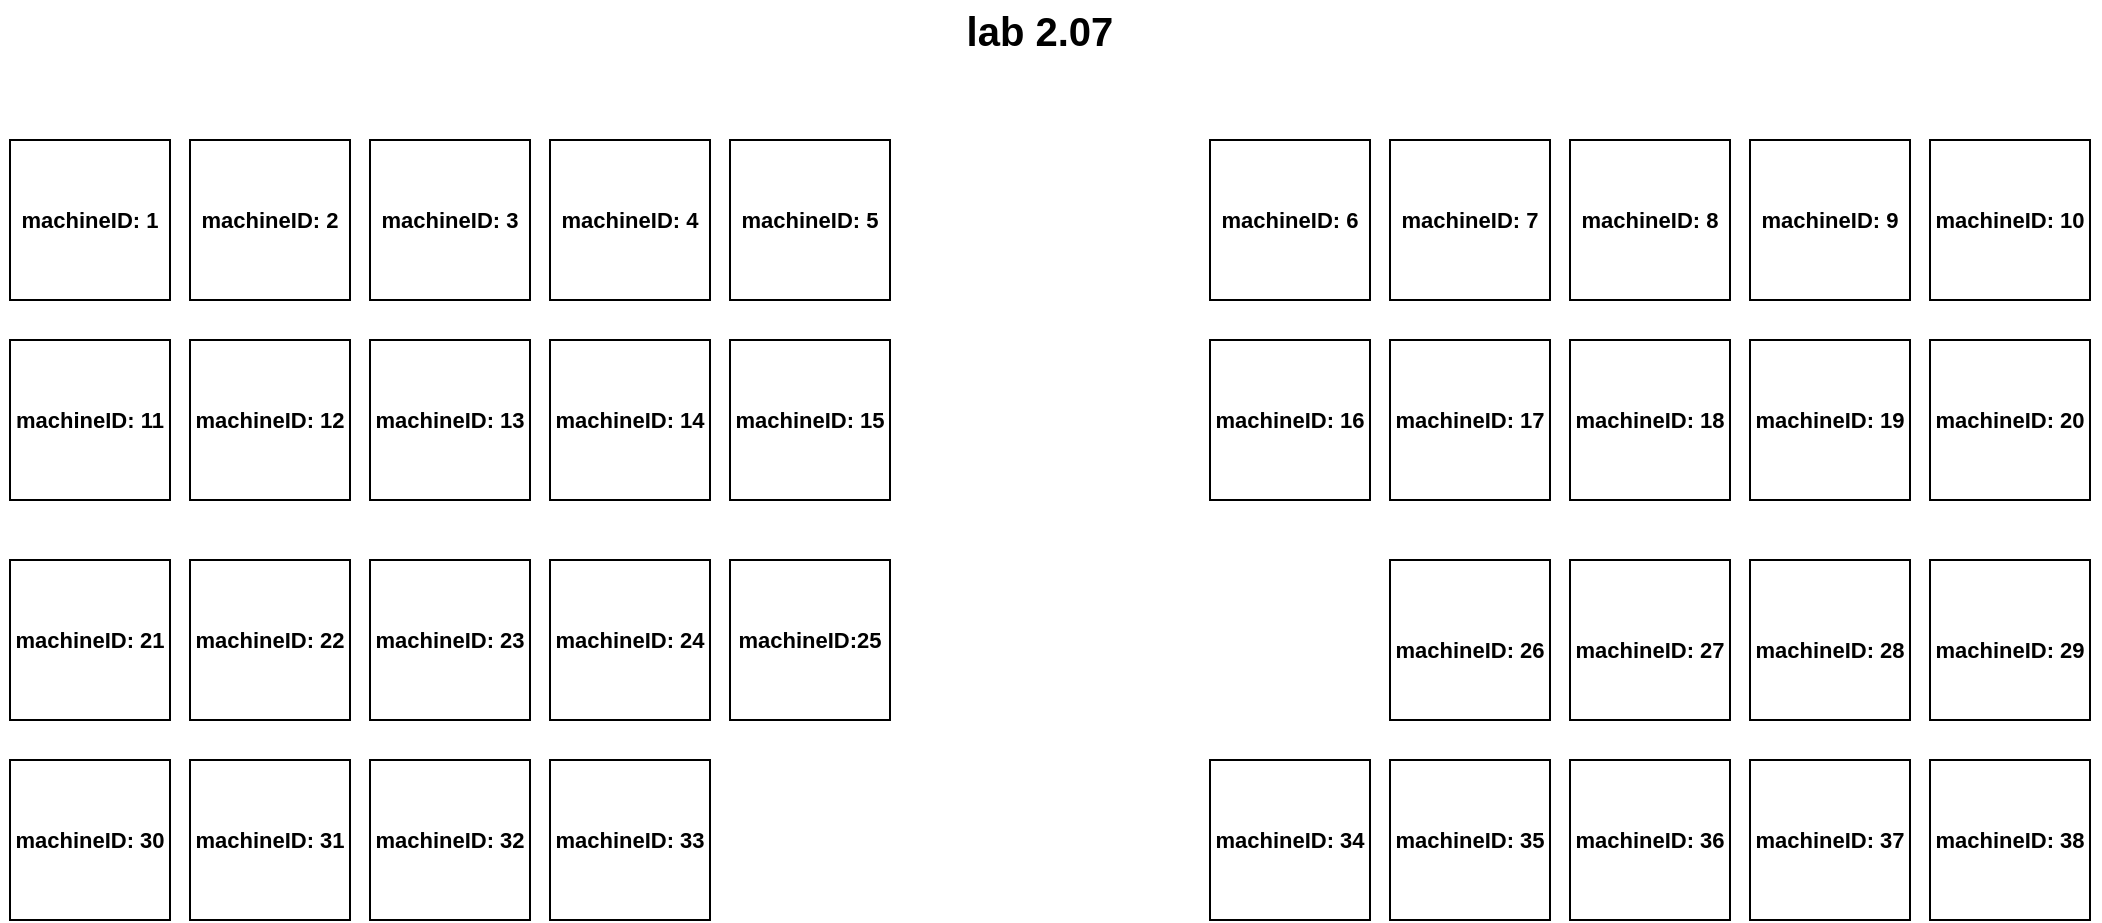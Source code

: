 <mxfile version="21.6.1" type="device">
  <diagram name="Page-1" id="SmAYBRDLDzadaf_2Uyne">
    <mxGraphModel dx="980" dy="879" grid="1" gridSize="10" guides="1" tooltips="1" connect="1" arrows="1" fold="1" page="1" pageScale="1" pageWidth="827" pageHeight="1169" math="0" shadow="0">
      <root>
        <mxCell id="0" />
        <mxCell id="1" parent="0" />
        <mxCell id="UejgnnsNLow59tDpbDtE-1" value="" style="whiteSpace=wrap;html=1;aspect=fixed;" parent="1" vertex="1">
          <mxGeometry x="50" y="110" width="80" height="80" as="geometry" />
        </mxCell>
        <mxCell id="UejgnnsNLow59tDpbDtE-2" value="" style="whiteSpace=wrap;html=1;aspect=fixed;" parent="1" vertex="1">
          <mxGeometry x="140" y="110" width="80" height="80" as="geometry" />
        </mxCell>
        <mxCell id="UejgnnsNLow59tDpbDtE-3" value="" style="whiteSpace=wrap;html=1;aspect=fixed;" parent="1" vertex="1">
          <mxGeometry x="230" y="110" width="80" height="80" as="geometry" />
        </mxCell>
        <mxCell id="UejgnnsNLow59tDpbDtE-4" value="" style="whiteSpace=wrap;html=1;aspect=fixed;" parent="1" vertex="1">
          <mxGeometry x="320" y="110" width="80" height="80" as="geometry" />
        </mxCell>
        <mxCell id="UejgnnsNLow59tDpbDtE-5" value="" style="whiteSpace=wrap;html=1;aspect=fixed;" parent="1" vertex="1">
          <mxGeometry x="410" y="110" width="80" height="80" as="geometry" />
        </mxCell>
        <mxCell id="UejgnnsNLow59tDpbDtE-6" value="" style="whiteSpace=wrap;html=1;aspect=fixed;" parent="1" vertex="1">
          <mxGeometry x="50" y="210" width="80" height="80" as="geometry" />
        </mxCell>
        <mxCell id="UejgnnsNLow59tDpbDtE-7" value="" style="whiteSpace=wrap;html=1;aspect=fixed;" parent="1" vertex="1">
          <mxGeometry x="140" y="210" width="80" height="80" as="geometry" />
        </mxCell>
        <mxCell id="UejgnnsNLow59tDpbDtE-8" value="" style="whiteSpace=wrap;html=1;aspect=fixed;" parent="1" vertex="1">
          <mxGeometry x="230" y="210" width="80" height="80" as="geometry" />
        </mxCell>
        <mxCell id="UejgnnsNLow59tDpbDtE-9" value="" style="whiteSpace=wrap;html=1;aspect=fixed;" parent="1" vertex="1">
          <mxGeometry x="320" y="210" width="80" height="80" as="geometry" />
        </mxCell>
        <mxCell id="UejgnnsNLow59tDpbDtE-10" value="" style="whiteSpace=wrap;html=1;aspect=fixed;" parent="1" vertex="1">
          <mxGeometry x="410" y="210" width="80" height="80" as="geometry" />
        </mxCell>
        <mxCell id="UejgnnsNLow59tDpbDtE-11" value="" style="whiteSpace=wrap;html=1;aspect=fixed;" parent="1" vertex="1">
          <mxGeometry x="50" y="320" width="80" height="80" as="geometry" />
        </mxCell>
        <mxCell id="UejgnnsNLow59tDpbDtE-12" value="" style="whiteSpace=wrap;html=1;aspect=fixed;" parent="1" vertex="1">
          <mxGeometry x="140" y="320" width="80" height="80" as="geometry" />
        </mxCell>
        <mxCell id="UejgnnsNLow59tDpbDtE-13" value="" style="whiteSpace=wrap;html=1;aspect=fixed;" parent="1" vertex="1">
          <mxGeometry x="230" y="320" width="80" height="80" as="geometry" />
        </mxCell>
        <mxCell id="UejgnnsNLow59tDpbDtE-14" value="" style="whiteSpace=wrap;html=1;aspect=fixed;" parent="1" vertex="1">
          <mxGeometry x="320" y="320" width="80" height="80" as="geometry" />
        </mxCell>
        <mxCell id="UejgnnsNLow59tDpbDtE-15" value="" style="whiteSpace=wrap;html=1;aspect=fixed;" parent="1" vertex="1">
          <mxGeometry x="410" y="320" width="80" height="80" as="geometry" />
        </mxCell>
        <mxCell id="UejgnnsNLow59tDpbDtE-16" value="" style="whiteSpace=wrap;html=1;aspect=fixed;" parent="1" vertex="1">
          <mxGeometry x="50" y="420" width="80" height="80" as="geometry" />
        </mxCell>
        <mxCell id="UejgnnsNLow59tDpbDtE-17" value="" style="whiteSpace=wrap;html=1;aspect=fixed;" parent="1" vertex="1">
          <mxGeometry x="140" y="420" width="80" height="80" as="geometry" />
        </mxCell>
        <mxCell id="UejgnnsNLow59tDpbDtE-18" value="" style="whiteSpace=wrap;html=1;aspect=fixed;" parent="1" vertex="1">
          <mxGeometry x="230" y="420" width="80" height="80" as="geometry" />
        </mxCell>
        <mxCell id="UejgnnsNLow59tDpbDtE-19" value="" style="whiteSpace=wrap;html=1;aspect=fixed;" parent="1" vertex="1">
          <mxGeometry x="320" y="420" width="80" height="80" as="geometry" />
        </mxCell>
        <mxCell id="UejgnnsNLow59tDpbDtE-20" value="" style="whiteSpace=wrap;html=1;aspect=fixed;" parent="1" vertex="1">
          <mxGeometry x="650" y="110" width="80" height="80" as="geometry" />
        </mxCell>
        <mxCell id="UejgnnsNLow59tDpbDtE-21" value="" style="whiteSpace=wrap;html=1;aspect=fixed;" parent="1" vertex="1">
          <mxGeometry x="740" y="110" width="80" height="80" as="geometry" />
        </mxCell>
        <mxCell id="UejgnnsNLow59tDpbDtE-22" value="" style="whiteSpace=wrap;html=1;aspect=fixed;" parent="1" vertex="1">
          <mxGeometry x="830" y="110" width="80" height="80" as="geometry" />
        </mxCell>
        <mxCell id="UejgnnsNLow59tDpbDtE-23" value="" style="whiteSpace=wrap;html=1;aspect=fixed;" parent="1" vertex="1">
          <mxGeometry x="920" y="110" width="80" height="80" as="geometry" />
        </mxCell>
        <mxCell id="UejgnnsNLow59tDpbDtE-24" value="" style="whiteSpace=wrap;html=1;aspect=fixed;" parent="1" vertex="1">
          <mxGeometry x="1010" y="110" width="80" height="80" as="geometry" />
        </mxCell>
        <mxCell id="UejgnnsNLow59tDpbDtE-25" value="" style="whiteSpace=wrap;html=1;aspect=fixed;" parent="1" vertex="1">
          <mxGeometry x="650" y="210" width="80" height="80" as="geometry" />
        </mxCell>
        <mxCell id="UejgnnsNLow59tDpbDtE-26" value="" style="whiteSpace=wrap;html=1;aspect=fixed;" parent="1" vertex="1">
          <mxGeometry x="740" y="210" width="80" height="80" as="geometry" />
        </mxCell>
        <mxCell id="UejgnnsNLow59tDpbDtE-27" value="" style="whiteSpace=wrap;html=1;aspect=fixed;" parent="1" vertex="1">
          <mxGeometry x="830" y="210" width="80" height="80" as="geometry" />
        </mxCell>
        <mxCell id="UejgnnsNLow59tDpbDtE-28" value="" style="whiteSpace=wrap;html=1;aspect=fixed;" parent="1" vertex="1">
          <mxGeometry x="920" y="210" width="80" height="80" as="geometry" />
        </mxCell>
        <mxCell id="UejgnnsNLow59tDpbDtE-29" value="" style="whiteSpace=wrap;html=1;aspect=fixed;" parent="1" vertex="1">
          <mxGeometry x="1010" y="210" width="80" height="80" as="geometry" />
        </mxCell>
        <mxCell id="UejgnnsNLow59tDpbDtE-30" value="" style="whiteSpace=wrap;html=1;aspect=fixed;" parent="1" vertex="1">
          <mxGeometry x="740" y="320" width="80" height="80" as="geometry" />
        </mxCell>
        <mxCell id="UejgnnsNLow59tDpbDtE-31" value="" style="whiteSpace=wrap;html=1;aspect=fixed;" parent="1" vertex="1">
          <mxGeometry x="830" y="320" width="80" height="80" as="geometry" />
        </mxCell>
        <mxCell id="UejgnnsNLow59tDpbDtE-32" value="" style="whiteSpace=wrap;html=1;aspect=fixed;" parent="1" vertex="1">
          <mxGeometry x="920" y="320" width="80" height="80" as="geometry" />
        </mxCell>
        <mxCell id="UejgnnsNLow59tDpbDtE-33" value="" style="whiteSpace=wrap;html=1;aspect=fixed;" parent="1" vertex="1">
          <mxGeometry x="1010" y="320" width="80" height="80" as="geometry" />
        </mxCell>
        <mxCell id="UejgnnsNLow59tDpbDtE-34" value="" style="whiteSpace=wrap;html=1;aspect=fixed;" parent="1" vertex="1">
          <mxGeometry x="650" y="420" width="80" height="80" as="geometry" />
        </mxCell>
        <mxCell id="UejgnnsNLow59tDpbDtE-35" value="" style="whiteSpace=wrap;html=1;aspect=fixed;" parent="1" vertex="1">
          <mxGeometry x="740" y="420" width="80" height="80" as="geometry" />
        </mxCell>
        <mxCell id="UejgnnsNLow59tDpbDtE-36" value="" style="whiteSpace=wrap;html=1;aspect=fixed;" parent="1" vertex="1">
          <mxGeometry x="830" y="420" width="80" height="80" as="geometry" />
        </mxCell>
        <mxCell id="UejgnnsNLow59tDpbDtE-37" value="" style="whiteSpace=wrap;html=1;aspect=fixed;" parent="1" vertex="1">
          <mxGeometry x="920" y="420" width="80" height="80" as="geometry" />
        </mxCell>
        <mxCell id="UejgnnsNLow59tDpbDtE-38" value="" style="whiteSpace=wrap;html=1;aspect=fixed;" parent="1" vertex="1">
          <mxGeometry x="1010" y="420" width="80" height="80" as="geometry" />
        </mxCell>
        <mxCell id="UejgnnsNLow59tDpbDtE-87" value="&lt;b&gt;&lt;font style=&quot;font-size: 20px;&quot;&gt;lab 2.07&lt;/font&gt;&lt;/b&gt;" style="text;html=1;strokeColor=none;fillColor=none;align=center;verticalAlign=middle;whiteSpace=wrap;rounded=0;" parent="1" vertex="1">
          <mxGeometry x="500" y="40" width="130" height="30" as="geometry" />
        </mxCell>
        <mxCell id="UejgnnsNLow59tDpbDtE-88" value="&lt;b style=&quot;&quot;&gt;&lt;font style=&quot;font-size: 11px;&quot;&gt;machineID: 1&lt;/font&gt;&lt;/b&gt;" style="text;html=1;strokeColor=none;fillColor=none;align=center;verticalAlign=middle;whiteSpace=wrap;rounded=0;" parent="1" vertex="1">
          <mxGeometry x="45" y="135" width="90" height="30" as="geometry" />
        </mxCell>
        <mxCell id="UejgnnsNLow59tDpbDtE-89" value="&lt;b style=&quot;&quot;&gt;&lt;font style=&quot;font-size: 11px;&quot;&gt;machineID: 2&lt;/font&gt;&lt;/b&gt;" style="text;html=1;strokeColor=none;fillColor=none;align=center;verticalAlign=middle;whiteSpace=wrap;rounded=0;" parent="1" vertex="1">
          <mxGeometry x="135" y="135" width="90" height="30" as="geometry" />
        </mxCell>
        <mxCell id="UejgnnsNLow59tDpbDtE-90" value="&lt;b style=&quot;&quot;&gt;&lt;font style=&quot;font-size: 11px;&quot;&gt;machineID: 3&lt;/font&gt;&lt;/b&gt;" style="text;html=1;strokeColor=none;fillColor=none;align=center;verticalAlign=middle;whiteSpace=wrap;rounded=0;" parent="1" vertex="1">
          <mxGeometry x="225" y="135" width="90" height="30" as="geometry" />
        </mxCell>
        <mxCell id="UejgnnsNLow59tDpbDtE-91" value="&lt;b style=&quot;&quot;&gt;&lt;font style=&quot;font-size: 11px;&quot;&gt;machineID: 4&lt;/font&gt;&lt;/b&gt;" style="text;html=1;strokeColor=none;fillColor=none;align=center;verticalAlign=middle;whiteSpace=wrap;rounded=0;" parent="1" vertex="1">
          <mxGeometry x="315" y="135" width="90" height="30" as="geometry" />
        </mxCell>
        <mxCell id="UejgnnsNLow59tDpbDtE-92" value="&lt;b style=&quot;&quot;&gt;&lt;font style=&quot;font-size: 11px;&quot;&gt;machineID: 5&lt;/font&gt;&lt;/b&gt;" style="text;html=1;strokeColor=none;fillColor=none;align=center;verticalAlign=middle;whiteSpace=wrap;rounded=0;" parent="1" vertex="1">
          <mxGeometry x="405" y="135" width="90" height="30" as="geometry" />
        </mxCell>
        <mxCell id="UejgnnsNLow59tDpbDtE-93" value="&lt;b style=&quot;&quot;&gt;&lt;font style=&quot;font-size: 11px;&quot;&gt;machineID: 6&lt;/font&gt;&lt;/b&gt;" style="text;html=1;strokeColor=none;fillColor=none;align=center;verticalAlign=middle;whiteSpace=wrap;rounded=0;" parent="1" vertex="1">
          <mxGeometry x="645" y="135" width="90" height="30" as="geometry" />
        </mxCell>
        <mxCell id="UejgnnsNLow59tDpbDtE-94" value="&lt;b style=&quot;&quot;&gt;&lt;font style=&quot;font-size: 11px;&quot;&gt;machineID: 7&lt;/font&gt;&lt;/b&gt;" style="text;html=1;strokeColor=none;fillColor=none;align=center;verticalAlign=middle;whiteSpace=wrap;rounded=0;" parent="1" vertex="1">
          <mxGeometry x="735" y="135" width="90" height="30" as="geometry" />
        </mxCell>
        <mxCell id="UejgnnsNLow59tDpbDtE-95" value="&lt;b style=&quot;&quot;&gt;&lt;font style=&quot;font-size: 11px;&quot;&gt;machineID: 8&lt;/font&gt;&lt;/b&gt;" style="text;html=1;strokeColor=none;fillColor=none;align=center;verticalAlign=middle;whiteSpace=wrap;rounded=0;" parent="1" vertex="1">
          <mxGeometry x="825" y="135" width="90" height="30" as="geometry" />
        </mxCell>
        <mxCell id="UejgnnsNLow59tDpbDtE-96" value="&lt;b style=&quot;&quot;&gt;&lt;font style=&quot;font-size: 11px;&quot;&gt;machineID: 9&lt;/font&gt;&lt;/b&gt;" style="text;html=1;strokeColor=none;fillColor=none;align=center;verticalAlign=middle;whiteSpace=wrap;rounded=0;" parent="1" vertex="1">
          <mxGeometry x="915" y="135" width="90" height="30" as="geometry" />
        </mxCell>
        <mxCell id="UejgnnsNLow59tDpbDtE-97" value="&lt;b style=&quot;&quot;&gt;&lt;font style=&quot;font-size: 11px;&quot;&gt;machineID: 10&lt;/font&gt;&lt;/b&gt;" style="text;html=1;strokeColor=none;fillColor=none;align=center;verticalAlign=middle;whiteSpace=wrap;rounded=0;" parent="1" vertex="1">
          <mxGeometry x="1005" y="135" width="90" height="30" as="geometry" />
        </mxCell>
        <mxCell id="UejgnnsNLow59tDpbDtE-98" value="&lt;b style=&quot;&quot;&gt;&lt;font style=&quot;font-size: 11px;&quot;&gt;machineID: 11&lt;/font&gt;&lt;/b&gt;" style="text;html=1;strokeColor=none;fillColor=none;align=center;verticalAlign=middle;whiteSpace=wrap;rounded=0;" parent="1" vertex="1">
          <mxGeometry x="45" y="235" width="90" height="30" as="geometry" />
        </mxCell>
        <mxCell id="UejgnnsNLow59tDpbDtE-99" value="&lt;b style=&quot;&quot;&gt;&lt;font style=&quot;font-size: 11px;&quot;&gt;machineID: 12&lt;/font&gt;&lt;/b&gt;" style="text;html=1;strokeColor=none;fillColor=none;align=center;verticalAlign=middle;whiteSpace=wrap;rounded=0;" parent="1" vertex="1">
          <mxGeometry x="135" y="235" width="90" height="30" as="geometry" />
        </mxCell>
        <mxCell id="UejgnnsNLow59tDpbDtE-100" value="&lt;b style=&quot;&quot;&gt;&lt;font style=&quot;font-size: 11px;&quot;&gt;machineID: 13&lt;/font&gt;&lt;/b&gt;" style="text;html=1;strokeColor=none;fillColor=none;align=center;verticalAlign=middle;whiteSpace=wrap;rounded=0;" parent="1" vertex="1">
          <mxGeometry x="225" y="235" width="90" height="30" as="geometry" />
        </mxCell>
        <mxCell id="UejgnnsNLow59tDpbDtE-101" value="&lt;b style=&quot;&quot;&gt;&lt;font style=&quot;font-size: 11px;&quot;&gt;machineID: 14&lt;/font&gt;&lt;/b&gt;" style="text;html=1;strokeColor=none;fillColor=none;align=center;verticalAlign=middle;whiteSpace=wrap;rounded=0;" parent="1" vertex="1">
          <mxGeometry x="315" y="235" width="90" height="30" as="geometry" />
        </mxCell>
        <mxCell id="UejgnnsNLow59tDpbDtE-102" value="&lt;b style=&quot;&quot;&gt;&lt;font style=&quot;font-size: 11px;&quot;&gt;machineID: 15&lt;/font&gt;&lt;/b&gt;" style="text;html=1;strokeColor=none;fillColor=none;align=center;verticalAlign=middle;whiteSpace=wrap;rounded=0;" parent="1" vertex="1">
          <mxGeometry x="405" y="235" width="90" height="30" as="geometry" />
        </mxCell>
        <mxCell id="UejgnnsNLow59tDpbDtE-103" value="&lt;b style=&quot;&quot;&gt;&lt;font style=&quot;font-size: 11px;&quot;&gt;machineID: 16&lt;/font&gt;&lt;/b&gt;" style="text;html=1;strokeColor=none;fillColor=none;align=center;verticalAlign=middle;whiteSpace=wrap;rounded=0;" parent="1" vertex="1">
          <mxGeometry x="645" y="235" width="90" height="30" as="geometry" />
        </mxCell>
        <mxCell id="UejgnnsNLow59tDpbDtE-104" value="&lt;b style=&quot;&quot;&gt;&lt;font style=&quot;font-size: 11px;&quot;&gt;machineID: 21&lt;/font&gt;&lt;/b&gt;" style="text;html=1;strokeColor=none;fillColor=none;align=center;verticalAlign=middle;whiteSpace=wrap;rounded=0;" parent="1" vertex="1">
          <mxGeometry x="45" y="345" width="90" height="30" as="geometry" />
        </mxCell>
        <mxCell id="UejgnnsNLow59tDpbDtE-105" value="&lt;b style=&quot;&quot;&gt;&lt;font style=&quot;font-size: 11px;&quot;&gt;machineID: 22&lt;/font&gt;&lt;/b&gt;" style="text;html=1;strokeColor=none;fillColor=none;align=center;verticalAlign=middle;whiteSpace=wrap;rounded=0;" parent="1" vertex="1">
          <mxGeometry x="135" y="345" width="90" height="30" as="geometry" />
        </mxCell>
        <mxCell id="UejgnnsNLow59tDpbDtE-106" value="&lt;b style=&quot;&quot;&gt;&lt;font style=&quot;font-size: 11px;&quot;&gt;machineID: 23&lt;/font&gt;&lt;/b&gt;" style="text;html=1;strokeColor=none;fillColor=none;align=center;verticalAlign=middle;whiteSpace=wrap;rounded=0;" parent="1" vertex="1">
          <mxGeometry x="225" y="345" width="90" height="30" as="geometry" />
        </mxCell>
        <mxCell id="UejgnnsNLow59tDpbDtE-107" value="&lt;b style=&quot;&quot;&gt;&lt;font style=&quot;font-size: 11px;&quot;&gt;machineID: 24&lt;/font&gt;&lt;/b&gt;" style="text;html=1;strokeColor=none;fillColor=none;align=center;verticalAlign=middle;whiteSpace=wrap;rounded=0;" parent="1" vertex="1">
          <mxGeometry x="315" y="345" width="90" height="30" as="geometry" />
        </mxCell>
        <mxCell id="UejgnnsNLow59tDpbDtE-108" value="&lt;b style=&quot;&quot;&gt;&lt;font style=&quot;font-size: 11px;&quot;&gt;machineID:25&lt;/font&gt;&lt;/b&gt;" style="text;html=1;strokeColor=none;fillColor=none;align=center;verticalAlign=middle;whiteSpace=wrap;rounded=0;" parent="1" vertex="1">
          <mxGeometry x="405" y="345" width="90" height="30" as="geometry" />
        </mxCell>
        <mxCell id="UejgnnsNLow59tDpbDtE-109" value="&lt;b style=&quot;&quot;&gt;&lt;font style=&quot;font-size: 11px;&quot;&gt;machineID: 17&lt;/font&gt;&lt;/b&gt;" style="text;html=1;strokeColor=none;fillColor=none;align=center;verticalAlign=middle;whiteSpace=wrap;rounded=0;" parent="1" vertex="1">
          <mxGeometry x="735" y="235" width="90" height="30" as="geometry" />
        </mxCell>
        <mxCell id="UejgnnsNLow59tDpbDtE-110" value="&lt;b style=&quot;&quot;&gt;&lt;font style=&quot;font-size: 11px;&quot;&gt;machineID: 26&lt;/font&gt;&lt;/b&gt;" style="text;html=1;strokeColor=none;fillColor=none;align=center;verticalAlign=middle;whiteSpace=wrap;rounded=0;" parent="1" vertex="1">
          <mxGeometry x="735" y="350" width="90" height="30" as="geometry" />
        </mxCell>
        <mxCell id="UejgnnsNLow59tDpbDtE-111" value="&lt;b style=&quot;&quot;&gt;&lt;font style=&quot;font-size: 11px;&quot;&gt;machineID: 18&lt;/font&gt;&lt;/b&gt;" style="text;html=1;strokeColor=none;fillColor=none;align=center;verticalAlign=middle;whiteSpace=wrap;rounded=0;" parent="1" vertex="1">
          <mxGeometry x="825" y="235" width="90" height="30" as="geometry" />
        </mxCell>
        <mxCell id="UejgnnsNLow59tDpbDtE-112" value="&lt;b style=&quot;&quot;&gt;&lt;font style=&quot;font-size: 11px;&quot;&gt;machineID: 19&lt;/font&gt;&lt;/b&gt;" style="text;html=1;strokeColor=none;fillColor=none;align=center;verticalAlign=middle;whiteSpace=wrap;rounded=0;" parent="1" vertex="1">
          <mxGeometry x="915" y="235" width="90" height="30" as="geometry" />
        </mxCell>
        <mxCell id="UejgnnsNLow59tDpbDtE-113" value="&lt;b style=&quot;&quot;&gt;&lt;font style=&quot;font-size: 11px;&quot;&gt;machineID: 20&lt;/font&gt;&lt;/b&gt;" style="text;html=1;strokeColor=none;fillColor=none;align=center;verticalAlign=middle;whiteSpace=wrap;rounded=0;" parent="1" vertex="1">
          <mxGeometry x="1005" y="235" width="90" height="30" as="geometry" />
        </mxCell>
        <mxCell id="UejgnnsNLow59tDpbDtE-114" value="&lt;b style=&quot;&quot;&gt;&lt;font style=&quot;font-size: 11px;&quot;&gt;machineID: 27&lt;/font&gt;&lt;/b&gt;" style="text;html=1;strokeColor=none;fillColor=none;align=center;verticalAlign=middle;whiteSpace=wrap;rounded=0;" parent="1" vertex="1">
          <mxGeometry x="825" y="350" width="90" height="30" as="geometry" />
        </mxCell>
        <mxCell id="UejgnnsNLow59tDpbDtE-115" value="&lt;b style=&quot;&quot;&gt;&lt;font style=&quot;font-size: 11px;&quot;&gt;machineID: 28&lt;/font&gt;&lt;/b&gt;" style="text;html=1;strokeColor=none;fillColor=none;align=center;verticalAlign=middle;whiteSpace=wrap;rounded=0;" parent="1" vertex="1">
          <mxGeometry x="915" y="350" width="90" height="30" as="geometry" />
        </mxCell>
        <mxCell id="UejgnnsNLow59tDpbDtE-116" value="&lt;b style=&quot;&quot;&gt;&lt;font style=&quot;font-size: 11px;&quot;&gt;machineID: 29&lt;/font&gt;&lt;/b&gt;" style="text;html=1;strokeColor=none;fillColor=none;align=center;verticalAlign=middle;whiteSpace=wrap;rounded=0;" parent="1" vertex="1">
          <mxGeometry x="1005" y="350" width="90" height="30" as="geometry" />
        </mxCell>
        <mxCell id="UejgnnsNLow59tDpbDtE-117" value="&lt;b style=&quot;&quot;&gt;&lt;font style=&quot;font-size: 11px;&quot;&gt;machineID: 30&lt;/font&gt;&lt;/b&gt;" style="text;html=1;strokeColor=none;fillColor=none;align=center;verticalAlign=middle;whiteSpace=wrap;rounded=0;" parent="1" vertex="1">
          <mxGeometry x="45" y="445" width="90" height="30" as="geometry" />
        </mxCell>
        <mxCell id="UejgnnsNLow59tDpbDtE-118" value="&lt;b style=&quot;&quot;&gt;&lt;font style=&quot;font-size: 11px;&quot;&gt;machineID: 31&lt;/font&gt;&lt;/b&gt;" style="text;html=1;strokeColor=none;fillColor=none;align=center;verticalAlign=middle;whiteSpace=wrap;rounded=0;" parent="1" vertex="1">
          <mxGeometry x="135" y="445" width="90" height="30" as="geometry" />
        </mxCell>
        <mxCell id="UejgnnsNLow59tDpbDtE-119" value="&lt;b style=&quot;&quot;&gt;&lt;font style=&quot;font-size: 11px;&quot;&gt;machineID: 32&lt;/font&gt;&lt;/b&gt;" style="text;html=1;strokeColor=none;fillColor=none;align=center;verticalAlign=middle;whiteSpace=wrap;rounded=0;" parent="1" vertex="1">
          <mxGeometry x="225" y="445" width="90" height="30" as="geometry" />
        </mxCell>
        <mxCell id="UejgnnsNLow59tDpbDtE-120" value="&lt;b style=&quot;&quot;&gt;&lt;font style=&quot;font-size: 11px;&quot;&gt;machineID: 33&lt;/font&gt;&lt;/b&gt;" style="text;html=1;strokeColor=none;fillColor=none;align=center;verticalAlign=middle;whiteSpace=wrap;rounded=0;" parent="1" vertex="1">
          <mxGeometry x="315" y="445" width="90" height="30" as="geometry" />
        </mxCell>
        <mxCell id="UejgnnsNLow59tDpbDtE-121" value="&lt;b style=&quot;&quot;&gt;&lt;font style=&quot;font-size: 11px;&quot;&gt;machineID: 34&lt;/font&gt;&lt;/b&gt;" style="text;html=1;strokeColor=none;fillColor=none;align=center;verticalAlign=middle;whiteSpace=wrap;rounded=0;" parent="1" vertex="1">
          <mxGeometry x="645" y="445" width="90" height="30" as="geometry" />
        </mxCell>
        <mxCell id="UejgnnsNLow59tDpbDtE-122" value="&lt;b style=&quot;&quot;&gt;&lt;font style=&quot;font-size: 11px;&quot;&gt;machineID: 35&lt;/font&gt;&lt;/b&gt;" style="text;html=1;strokeColor=none;fillColor=none;align=center;verticalAlign=middle;whiteSpace=wrap;rounded=0;" parent="1" vertex="1">
          <mxGeometry x="735" y="445" width="90" height="30" as="geometry" />
        </mxCell>
        <mxCell id="UejgnnsNLow59tDpbDtE-123" value="&lt;b style=&quot;&quot;&gt;&lt;font style=&quot;font-size: 11px;&quot;&gt;machineID: 36&lt;/font&gt;&lt;/b&gt;" style="text;html=1;strokeColor=none;fillColor=none;align=center;verticalAlign=middle;whiteSpace=wrap;rounded=0;" parent="1" vertex="1">
          <mxGeometry x="825" y="445" width="90" height="30" as="geometry" />
        </mxCell>
        <mxCell id="UejgnnsNLow59tDpbDtE-124" value="&lt;b style=&quot;&quot;&gt;&lt;font style=&quot;font-size: 11px;&quot;&gt;machineID: 37&lt;/font&gt;&lt;/b&gt;" style="text;html=1;strokeColor=none;fillColor=none;align=center;verticalAlign=middle;whiteSpace=wrap;rounded=0;" parent="1" vertex="1">
          <mxGeometry x="915" y="445" width="90" height="30" as="geometry" />
        </mxCell>
        <mxCell id="UejgnnsNLow59tDpbDtE-125" value="&lt;b style=&quot;&quot;&gt;&lt;font style=&quot;font-size: 11px;&quot;&gt;machineID: 38&lt;/font&gt;&lt;/b&gt;" style="text;html=1;strokeColor=none;fillColor=none;align=center;verticalAlign=middle;whiteSpace=wrap;rounded=0;" parent="1" vertex="1">
          <mxGeometry x="1005" y="445" width="90" height="30" as="geometry" />
        </mxCell>
      </root>
    </mxGraphModel>
  </diagram>
</mxfile>
